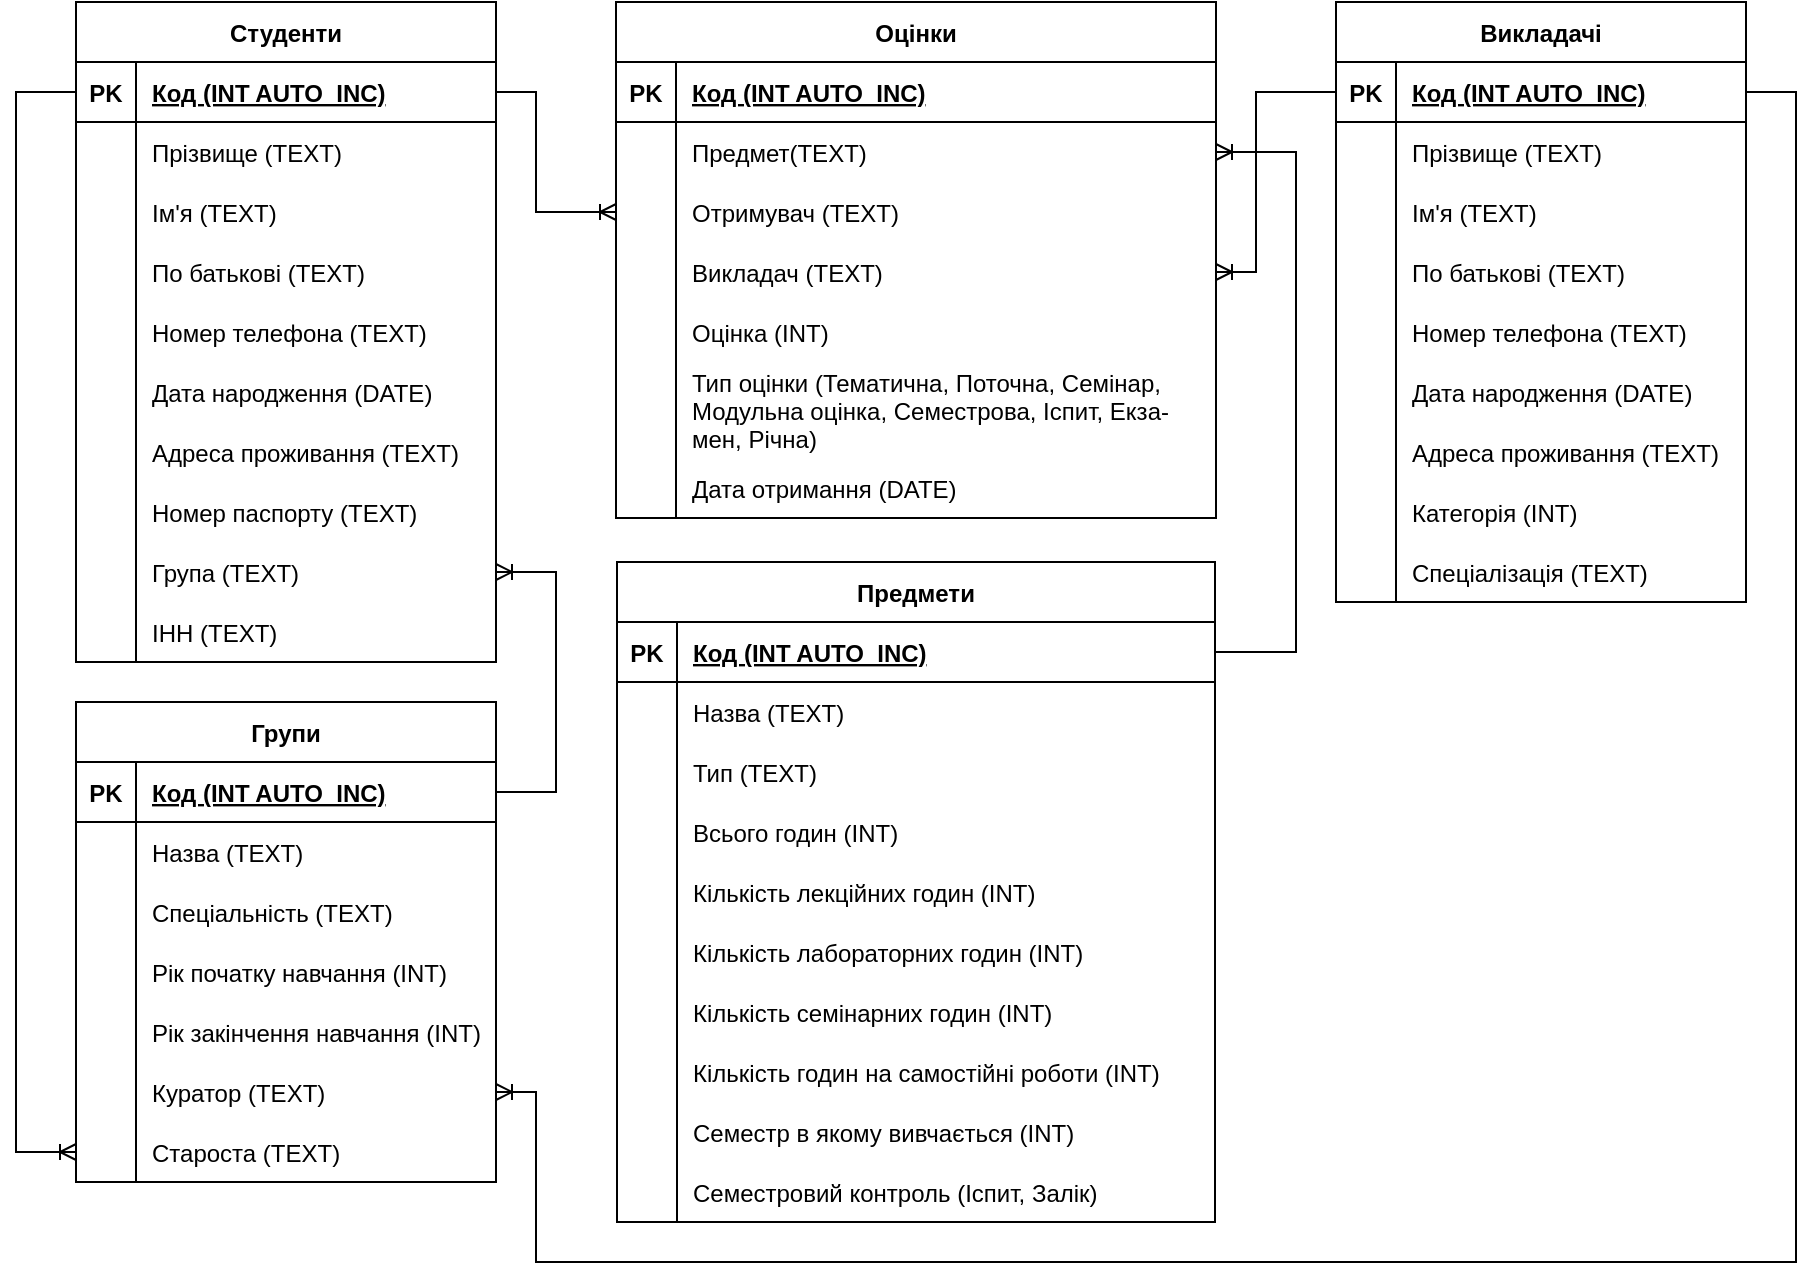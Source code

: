 <mxfile version="20.7.4" type="device"><diagram id="RulKoZtTWTz8PTUY03Uj" name="Page-1"><mxGraphModel dx="954" dy="591" grid="1" gridSize="10" guides="1" tooltips="1" connect="1" arrows="1" fold="1" page="1" pageScale="1" pageWidth="827" pageHeight="1169" background="#FFFFFF" math="0" shadow="0"><root><mxCell id="0"/><mxCell id="1" parent="0"/><mxCell id="1-AX_xBasTlFguqwVppF-2" value="Групи" style="shape=table;startSize=30;container=1;collapsible=1;childLayout=tableLayout;fixedRows=1;rowLines=0;fontStyle=1;align=center;resizeLast=1;" parent="1" vertex="1"><mxGeometry x="450" y="510" width="210" height="240" as="geometry"/></mxCell><mxCell id="1-AX_xBasTlFguqwVppF-3" value="" style="shape=tableRow;horizontal=0;startSize=0;swimlaneHead=0;swimlaneBody=0;fillColor=none;collapsible=0;dropTarget=0;points=[[0,0.5],[1,0.5]];portConstraint=eastwest;top=0;left=0;right=0;bottom=1;" parent="1-AX_xBasTlFguqwVppF-2" vertex="1"><mxGeometry y="30" width="210" height="30" as="geometry"/></mxCell><mxCell id="1-AX_xBasTlFguqwVppF-4" value="PK" style="shape=partialRectangle;connectable=0;fillColor=none;top=0;left=0;bottom=0;right=0;fontStyle=1;overflow=hidden;" parent="1-AX_xBasTlFguqwVppF-3" vertex="1"><mxGeometry width="30" height="30" as="geometry"><mxRectangle width="30" height="30" as="alternateBounds"/></mxGeometry></mxCell><mxCell id="1-AX_xBasTlFguqwVppF-5" value="Код (INT AUTO_INC)" style="shape=partialRectangle;connectable=0;fillColor=none;top=0;left=0;bottom=0;right=0;align=left;spacingLeft=6;fontStyle=5;overflow=hidden;" parent="1-AX_xBasTlFguqwVppF-3" vertex="1"><mxGeometry x="30" width="180" height="30" as="geometry"><mxRectangle width="180" height="30" as="alternateBounds"/></mxGeometry></mxCell><mxCell id="1-AX_xBasTlFguqwVppF-6" value="" style="shape=tableRow;horizontal=0;startSize=0;swimlaneHead=0;swimlaneBody=0;fillColor=none;collapsible=0;dropTarget=0;points=[[0,0.5],[1,0.5]];portConstraint=eastwest;top=0;left=0;right=0;bottom=0;" parent="1-AX_xBasTlFguqwVppF-2" vertex="1"><mxGeometry y="60" width="210" height="30" as="geometry"/></mxCell><mxCell id="1-AX_xBasTlFguqwVppF-7" value="" style="shape=partialRectangle;connectable=0;fillColor=none;top=0;left=0;bottom=0;right=0;editable=1;overflow=hidden;" parent="1-AX_xBasTlFguqwVppF-6" vertex="1"><mxGeometry width="30" height="30" as="geometry"><mxRectangle width="30" height="30" as="alternateBounds"/></mxGeometry></mxCell><mxCell id="1-AX_xBasTlFguqwVppF-8" value="Назва (TEXT)" style="shape=partialRectangle;connectable=0;fillColor=none;top=0;left=0;bottom=0;right=0;align=left;spacingLeft=6;overflow=hidden;" parent="1-AX_xBasTlFguqwVppF-6" vertex="1"><mxGeometry x="30" width="180" height="30" as="geometry"><mxRectangle width="180" height="30" as="alternateBounds"/></mxGeometry></mxCell><mxCell id="1-AX_xBasTlFguqwVppF-9" value="" style="shape=tableRow;horizontal=0;startSize=0;swimlaneHead=0;swimlaneBody=0;fillColor=none;collapsible=0;dropTarget=0;points=[[0,0.5],[1,0.5]];portConstraint=eastwest;top=0;left=0;right=0;bottom=0;" parent="1-AX_xBasTlFguqwVppF-2" vertex="1"><mxGeometry y="90" width="210" height="30" as="geometry"/></mxCell><mxCell id="1-AX_xBasTlFguqwVppF-10" value="" style="shape=partialRectangle;connectable=0;fillColor=none;top=0;left=0;bottom=0;right=0;editable=1;overflow=hidden;" parent="1-AX_xBasTlFguqwVppF-9" vertex="1"><mxGeometry width="30" height="30" as="geometry"><mxRectangle width="30" height="30" as="alternateBounds"/></mxGeometry></mxCell><mxCell id="1-AX_xBasTlFguqwVppF-11" value="Спеціальність (TEXT)" style="shape=partialRectangle;connectable=0;fillColor=none;top=0;left=0;bottom=0;right=0;align=left;spacingLeft=6;overflow=hidden;" parent="1-AX_xBasTlFguqwVppF-9" vertex="1"><mxGeometry x="30" width="180" height="30" as="geometry"><mxRectangle width="180" height="30" as="alternateBounds"/></mxGeometry></mxCell><mxCell id="1-AX_xBasTlFguqwVppF-12" value="" style="shape=tableRow;horizontal=0;startSize=0;swimlaneHead=0;swimlaneBody=0;fillColor=none;collapsible=0;dropTarget=0;points=[[0,0.5],[1,0.5]];portConstraint=eastwest;top=0;left=0;right=0;bottom=0;" parent="1-AX_xBasTlFguqwVppF-2" vertex="1"><mxGeometry y="120" width="210" height="30" as="geometry"/></mxCell><mxCell id="1-AX_xBasTlFguqwVppF-13" value="" style="shape=partialRectangle;connectable=0;fillColor=none;top=0;left=0;bottom=0;right=0;editable=1;overflow=hidden;" parent="1-AX_xBasTlFguqwVppF-12" vertex="1"><mxGeometry width="30" height="30" as="geometry"><mxRectangle width="30" height="30" as="alternateBounds"/></mxGeometry></mxCell><mxCell id="1-AX_xBasTlFguqwVppF-14" value="Рік початку навчання (INT)" style="shape=partialRectangle;connectable=0;fillColor=none;top=0;left=0;bottom=0;right=0;align=left;spacingLeft=6;overflow=hidden;" parent="1-AX_xBasTlFguqwVppF-12" vertex="1"><mxGeometry x="30" width="180" height="30" as="geometry"><mxRectangle width="180" height="30" as="alternateBounds"/></mxGeometry></mxCell><mxCell id="1-AX_xBasTlFguqwVppF-15" style="shape=tableRow;horizontal=0;startSize=0;swimlaneHead=0;swimlaneBody=0;fillColor=none;collapsible=0;dropTarget=0;points=[[0,0.5],[1,0.5]];portConstraint=eastwest;top=0;left=0;right=0;bottom=0;" parent="1-AX_xBasTlFguqwVppF-2" vertex="1"><mxGeometry y="150" width="210" height="30" as="geometry"/></mxCell><mxCell id="1-AX_xBasTlFguqwVppF-16" style="shape=partialRectangle;connectable=0;fillColor=none;top=0;left=0;bottom=0;right=0;editable=1;overflow=hidden;" parent="1-AX_xBasTlFguqwVppF-15" vertex="1"><mxGeometry width="30" height="30" as="geometry"><mxRectangle width="30" height="30" as="alternateBounds"/></mxGeometry></mxCell><mxCell id="1-AX_xBasTlFguqwVppF-17" value="Рік закінчення навчання (INT)" style="shape=partialRectangle;connectable=0;fillColor=none;top=0;left=0;bottom=0;right=0;align=left;spacingLeft=6;overflow=hidden;" parent="1-AX_xBasTlFguqwVppF-15" vertex="1"><mxGeometry x="30" width="180" height="30" as="geometry"><mxRectangle width="180" height="30" as="alternateBounds"/></mxGeometry></mxCell><mxCell id="1-AX_xBasTlFguqwVppF-21" style="shape=tableRow;horizontal=0;startSize=0;swimlaneHead=0;swimlaneBody=0;fillColor=none;collapsible=0;dropTarget=0;points=[[0,0.5],[1,0.5]];portConstraint=eastwest;top=0;left=0;right=0;bottom=0;" parent="1-AX_xBasTlFguqwVppF-2" vertex="1"><mxGeometry y="180" width="210" height="30" as="geometry"/></mxCell><mxCell id="1-AX_xBasTlFguqwVppF-22" style="shape=partialRectangle;connectable=0;fillColor=none;top=0;left=0;bottom=0;right=0;editable=1;overflow=hidden;" parent="1-AX_xBasTlFguqwVppF-21" vertex="1"><mxGeometry width="30" height="30" as="geometry"><mxRectangle width="30" height="30" as="alternateBounds"/></mxGeometry></mxCell><mxCell id="1-AX_xBasTlFguqwVppF-23" value="Куратор (TEXT)" style="shape=partialRectangle;connectable=0;fillColor=none;top=0;left=0;bottom=0;right=0;align=left;spacingLeft=6;overflow=hidden;" parent="1-AX_xBasTlFguqwVppF-21" vertex="1"><mxGeometry x="30" width="180" height="30" as="geometry"><mxRectangle width="180" height="30" as="alternateBounds"/></mxGeometry></mxCell><mxCell id="1-AX_xBasTlFguqwVppF-18" style="shape=tableRow;horizontal=0;startSize=0;swimlaneHead=0;swimlaneBody=0;fillColor=none;collapsible=0;dropTarget=0;points=[[0,0.5],[1,0.5]];portConstraint=eastwest;top=0;left=0;right=0;bottom=0;" parent="1-AX_xBasTlFguqwVppF-2" vertex="1"><mxGeometry y="210" width="210" height="30" as="geometry"/></mxCell><mxCell id="1-AX_xBasTlFguqwVppF-19" style="shape=partialRectangle;connectable=0;fillColor=none;top=0;left=0;bottom=0;right=0;editable=1;overflow=hidden;" parent="1-AX_xBasTlFguqwVppF-18" vertex="1"><mxGeometry width="30" height="30" as="geometry"><mxRectangle width="30" height="30" as="alternateBounds"/></mxGeometry></mxCell><mxCell id="1-AX_xBasTlFguqwVppF-20" value="Староста (TEXT)" style="shape=partialRectangle;connectable=0;fillColor=none;top=0;left=0;bottom=0;right=0;align=left;spacingLeft=6;overflow=hidden;" parent="1-AX_xBasTlFguqwVppF-18" vertex="1"><mxGeometry x="30" width="180" height="30" as="geometry"><mxRectangle width="180" height="30" as="alternateBounds"/></mxGeometry></mxCell><mxCell id="1-AX_xBasTlFguqwVppF-24" value="Студенти" style="shape=table;startSize=30;container=1;collapsible=1;childLayout=tableLayout;fixedRows=1;rowLines=0;fontStyle=1;align=center;resizeLast=1;" parent="1" vertex="1"><mxGeometry x="450" y="160" width="210" height="330" as="geometry"/></mxCell><mxCell id="1-AX_xBasTlFguqwVppF-25" value="" style="shape=tableRow;horizontal=0;startSize=0;swimlaneHead=0;swimlaneBody=0;fillColor=none;collapsible=0;dropTarget=0;points=[[0,0.5],[1,0.5]];portConstraint=eastwest;top=0;left=0;right=0;bottom=1;" parent="1-AX_xBasTlFguqwVppF-24" vertex="1"><mxGeometry y="30" width="210" height="30" as="geometry"/></mxCell><mxCell id="1-AX_xBasTlFguqwVppF-26" value="PK" style="shape=partialRectangle;connectable=0;fillColor=none;top=0;left=0;bottom=0;right=0;fontStyle=1;overflow=hidden;" parent="1-AX_xBasTlFguqwVppF-25" vertex="1"><mxGeometry width="30" height="30" as="geometry"><mxRectangle width="30" height="30" as="alternateBounds"/></mxGeometry></mxCell><mxCell id="1-AX_xBasTlFguqwVppF-27" value="Код (INT AUTO_INC)" style="shape=partialRectangle;connectable=0;fillColor=none;top=0;left=0;bottom=0;right=0;align=left;spacingLeft=6;fontStyle=5;overflow=hidden;" parent="1-AX_xBasTlFguqwVppF-25" vertex="1"><mxGeometry x="30" width="180" height="30" as="geometry"><mxRectangle width="180" height="30" as="alternateBounds"/></mxGeometry></mxCell><mxCell id="1-AX_xBasTlFguqwVppF-28" value="" style="shape=tableRow;horizontal=0;startSize=0;swimlaneHead=0;swimlaneBody=0;fillColor=none;collapsible=0;dropTarget=0;points=[[0,0.5],[1,0.5]];portConstraint=eastwest;top=0;left=0;right=0;bottom=0;" parent="1-AX_xBasTlFguqwVppF-24" vertex="1"><mxGeometry y="60" width="210" height="30" as="geometry"/></mxCell><mxCell id="1-AX_xBasTlFguqwVppF-29" value="" style="shape=partialRectangle;connectable=0;fillColor=none;top=0;left=0;bottom=0;right=0;editable=1;overflow=hidden;" parent="1-AX_xBasTlFguqwVppF-28" vertex="1"><mxGeometry width="30" height="30" as="geometry"><mxRectangle width="30" height="30" as="alternateBounds"/></mxGeometry></mxCell><mxCell id="1-AX_xBasTlFguqwVppF-30" value="Прізвище (TEXT)" style="shape=partialRectangle;connectable=0;fillColor=none;top=0;left=0;bottom=0;right=0;align=left;spacingLeft=6;overflow=hidden;" parent="1-AX_xBasTlFguqwVppF-28" vertex="1"><mxGeometry x="30" width="180" height="30" as="geometry"><mxRectangle width="180" height="30" as="alternateBounds"/></mxGeometry></mxCell><mxCell id="1-AX_xBasTlFguqwVppF-31" value="" style="shape=tableRow;horizontal=0;startSize=0;swimlaneHead=0;swimlaneBody=0;fillColor=none;collapsible=0;dropTarget=0;points=[[0,0.5],[1,0.5]];portConstraint=eastwest;top=0;left=0;right=0;bottom=0;" parent="1-AX_xBasTlFguqwVppF-24" vertex="1"><mxGeometry y="90" width="210" height="30" as="geometry"/></mxCell><mxCell id="1-AX_xBasTlFguqwVppF-32" value="" style="shape=partialRectangle;connectable=0;fillColor=none;top=0;left=0;bottom=0;right=0;editable=1;overflow=hidden;" parent="1-AX_xBasTlFguqwVppF-31" vertex="1"><mxGeometry width="30" height="30" as="geometry"><mxRectangle width="30" height="30" as="alternateBounds"/></mxGeometry></mxCell><mxCell id="1-AX_xBasTlFguqwVppF-33" value="Ім'я (TEXT)" style="shape=partialRectangle;connectable=0;fillColor=none;top=0;left=0;bottom=0;right=0;align=left;spacingLeft=6;overflow=hidden;" parent="1-AX_xBasTlFguqwVppF-31" vertex="1"><mxGeometry x="30" width="180" height="30" as="geometry"><mxRectangle width="180" height="30" as="alternateBounds"/></mxGeometry></mxCell><mxCell id="1-AX_xBasTlFguqwVppF-34" value="" style="shape=tableRow;horizontal=0;startSize=0;swimlaneHead=0;swimlaneBody=0;fillColor=none;collapsible=0;dropTarget=0;points=[[0,0.5],[1,0.5]];portConstraint=eastwest;top=0;left=0;right=0;bottom=0;" parent="1-AX_xBasTlFguqwVppF-24" vertex="1"><mxGeometry y="120" width="210" height="30" as="geometry"/></mxCell><mxCell id="1-AX_xBasTlFguqwVppF-35" value="" style="shape=partialRectangle;connectable=0;fillColor=none;top=0;left=0;bottom=0;right=0;editable=1;overflow=hidden;" parent="1-AX_xBasTlFguqwVppF-34" vertex="1"><mxGeometry width="30" height="30" as="geometry"><mxRectangle width="30" height="30" as="alternateBounds"/></mxGeometry></mxCell><mxCell id="1-AX_xBasTlFguqwVppF-36" value="По батькові (TEXT)" style="shape=partialRectangle;connectable=0;fillColor=none;top=0;left=0;bottom=0;right=0;align=left;spacingLeft=6;overflow=hidden;" parent="1-AX_xBasTlFguqwVppF-34" vertex="1"><mxGeometry x="30" width="180" height="30" as="geometry"><mxRectangle width="180" height="30" as="alternateBounds"/></mxGeometry></mxCell><mxCell id="1-AX_xBasTlFguqwVppF-40" style="shape=tableRow;horizontal=0;startSize=0;swimlaneHead=0;swimlaneBody=0;fillColor=none;collapsible=0;dropTarget=0;points=[[0,0.5],[1,0.5]];portConstraint=eastwest;top=0;left=0;right=0;bottom=0;" parent="1-AX_xBasTlFguqwVppF-24" vertex="1"><mxGeometry y="150" width="210" height="30" as="geometry"/></mxCell><mxCell id="1-AX_xBasTlFguqwVppF-41" style="shape=partialRectangle;connectable=0;fillColor=none;top=0;left=0;bottom=0;right=0;editable=1;overflow=hidden;" parent="1-AX_xBasTlFguqwVppF-40" vertex="1"><mxGeometry width="30" height="30" as="geometry"><mxRectangle width="30" height="30" as="alternateBounds"/></mxGeometry></mxCell><mxCell id="1-AX_xBasTlFguqwVppF-42" value="Номер телефона (TEXT)" style="shape=partialRectangle;connectable=0;fillColor=none;top=0;left=0;bottom=0;right=0;align=left;spacingLeft=6;overflow=hidden;" parent="1-AX_xBasTlFguqwVppF-40" vertex="1"><mxGeometry x="30" width="180" height="30" as="geometry"><mxRectangle width="180" height="30" as="alternateBounds"/></mxGeometry></mxCell><mxCell id="1-AX_xBasTlFguqwVppF-43" style="shape=tableRow;horizontal=0;startSize=0;swimlaneHead=0;swimlaneBody=0;fillColor=none;collapsible=0;dropTarget=0;points=[[0,0.5],[1,0.5]];portConstraint=eastwest;top=0;left=0;right=0;bottom=0;" parent="1-AX_xBasTlFguqwVppF-24" vertex="1"><mxGeometry y="180" width="210" height="30" as="geometry"/></mxCell><mxCell id="1-AX_xBasTlFguqwVppF-44" style="shape=partialRectangle;connectable=0;fillColor=none;top=0;left=0;bottom=0;right=0;editable=1;overflow=hidden;" parent="1-AX_xBasTlFguqwVppF-43" vertex="1"><mxGeometry width="30" height="30" as="geometry"><mxRectangle width="30" height="30" as="alternateBounds"/></mxGeometry></mxCell><mxCell id="1-AX_xBasTlFguqwVppF-45" value="Дата народження (DATE)" style="shape=partialRectangle;connectable=0;fillColor=none;top=0;left=0;bottom=0;right=0;align=left;spacingLeft=6;overflow=hidden;" parent="1-AX_xBasTlFguqwVppF-43" vertex="1"><mxGeometry x="30" width="180" height="30" as="geometry"><mxRectangle width="180" height="30" as="alternateBounds"/></mxGeometry></mxCell><mxCell id="1-AX_xBasTlFguqwVppF-55" style="shape=tableRow;horizontal=0;startSize=0;swimlaneHead=0;swimlaneBody=0;fillColor=none;collapsible=0;dropTarget=0;points=[[0,0.5],[1,0.5]];portConstraint=eastwest;top=0;left=0;right=0;bottom=0;" parent="1-AX_xBasTlFguqwVppF-24" vertex="1"><mxGeometry y="210" width="210" height="30" as="geometry"/></mxCell><mxCell id="1-AX_xBasTlFguqwVppF-56" style="shape=partialRectangle;connectable=0;fillColor=none;top=0;left=0;bottom=0;right=0;editable=1;overflow=hidden;" parent="1-AX_xBasTlFguqwVppF-55" vertex="1"><mxGeometry width="30" height="30" as="geometry"><mxRectangle width="30" height="30" as="alternateBounds"/></mxGeometry></mxCell><mxCell id="1-AX_xBasTlFguqwVppF-57" value="Адреса проживання (TEXT)" style="shape=partialRectangle;connectable=0;fillColor=none;top=0;left=0;bottom=0;right=0;align=left;spacingLeft=6;overflow=hidden;" parent="1-AX_xBasTlFguqwVppF-55" vertex="1"><mxGeometry x="30" width="180" height="30" as="geometry"><mxRectangle width="180" height="30" as="alternateBounds"/></mxGeometry></mxCell><mxCell id="1-AX_xBasTlFguqwVppF-52" style="shape=tableRow;horizontal=0;startSize=0;swimlaneHead=0;swimlaneBody=0;fillColor=none;collapsible=0;dropTarget=0;points=[[0,0.5],[1,0.5]];portConstraint=eastwest;top=0;left=0;right=0;bottom=0;" parent="1-AX_xBasTlFguqwVppF-24" vertex="1"><mxGeometry y="240" width="210" height="30" as="geometry"/></mxCell><mxCell id="1-AX_xBasTlFguqwVppF-53" style="shape=partialRectangle;connectable=0;fillColor=none;top=0;left=0;bottom=0;right=0;editable=1;overflow=hidden;" parent="1-AX_xBasTlFguqwVppF-52" vertex="1"><mxGeometry width="30" height="30" as="geometry"><mxRectangle width="30" height="30" as="alternateBounds"/></mxGeometry></mxCell><mxCell id="1-AX_xBasTlFguqwVppF-54" value="Номер паспорту (TEXT)" style="shape=partialRectangle;connectable=0;fillColor=none;top=0;left=0;bottom=0;right=0;align=left;spacingLeft=6;overflow=hidden;" parent="1-AX_xBasTlFguqwVppF-52" vertex="1"><mxGeometry x="30" width="180" height="30" as="geometry"><mxRectangle width="180" height="30" as="alternateBounds"/></mxGeometry></mxCell><mxCell id="1-AX_xBasTlFguqwVppF-49" style="shape=tableRow;horizontal=0;startSize=0;swimlaneHead=0;swimlaneBody=0;fillColor=none;collapsible=0;dropTarget=0;points=[[0,0.5],[1,0.5]];portConstraint=eastwest;top=0;left=0;right=0;bottom=0;" parent="1-AX_xBasTlFguqwVppF-24" vertex="1"><mxGeometry y="270" width="210" height="30" as="geometry"/></mxCell><mxCell id="1-AX_xBasTlFguqwVppF-50" style="shape=partialRectangle;connectable=0;fillColor=none;top=0;left=0;bottom=0;right=0;editable=1;overflow=hidden;" parent="1-AX_xBasTlFguqwVppF-49" vertex="1"><mxGeometry width="30" height="30" as="geometry"><mxRectangle width="30" height="30" as="alternateBounds"/></mxGeometry></mxCell><mxCell id="1-AX_xBasTlFguqwVppF-51" value="Група (TEXT)" style="shape=partialRectangle;connectable=0;fillColor=none;top=0;left=0;bottom=0;right=0;align=left;spacingLeft=6;overflow=hidden;" parent="1-AX_xBasTlFguqwVppF-49" vertex="1"><mxGeometry x="30" width="180" height="30" as="geometry"><mxRectangle width="180" height="30" as="alternateBounds"/></mxGeometry></mxCell><mxCell id="1-AX_xBasTlFguqwVppF-46" style="shape=tableRow;horizontal=0;startSize=0;swimlaneHead=0;swimlaneBody=0;fillColor=none;collapsible=0;dropTarget=0;points=[[0,0.5],[1,0.5]];portConstraint=eastwest;top=0;left=0;right=0;bottom=0;" parent="1-AX_xBasTlFguqwVppF-24" vertex="1"><mxGeometry y="300" width="210" height="30" as="geometry"/></mxCell><mxCell id="1-AX_xBasTlFguqwVppF-47" style="shape=partialRectangle;connectable=0;fillColor=none;top=0;left=0;bottom=0;right=0;editable=1;overflow=hidden;" parent="1-AX_xBasTlFguqwVppF-46" vertex="1"><mxGeometry width="30" height="30" as="geometry"><mxRectangle width="30" height="30" as="alternateBounds"/></mxGeometry></mxCell><mxCell id="1-AX_xBasTlFguqwVppF-48" value="ІНН (TEXT)" style="shape=partialRectangle;connectable=0;fillColor=none;top=0;left=0;bottom=0;right=0;align=left;spacingLeft=6;overflow=hidden;" parent="1-AX_xBasTlFguqwVppF-46" vertex="1"><mxGeometry x="30" width="180" height="30" as="geometry"><mxRectangle width="180" height="30" as="alternateBounds"/></mxGeometry></mxCell><mxCell id="1-AX_xBasTlFguqwVppF-58" value="Викладачі" style="shape=table;startSize=30;container=1;collapsible=1;childLayout=tableLayout;fixedRows=1;rowLines=0;fontStyle=1;align=center;resizeLast=1;" parent="1" vertex="1"><mxGeometry x="1080" y="160" width="205" height="300" as="geometry"/></mxCell><mxCell id="1-AX_xBasTlFguqwVppF-59" value="" style="shape=tableRow;horizontal=0;startSize=0;swimlaneHead=0;swimlaneBody=0;fillColor=none;collapsible=0;dropTarget=0;points=[[0,0.5],[1,0.5]];portConstraint=eastwest;top=0;left=0;right=0;bottom=1;" parent="1-AX_xBasTlFguqwVppF-58" vertex="1"><mxGeometry y="30" width="205" height="30" as="geometry"/></mxCell><mxCell id="1-AX_xBasTlFguqwVppF-60" value="PK" style="shape=partialRectangle;connectable=0;fillColor=none;top=0;left=0;bottom=0;right=0;fontStyle=1;overflow=hidden;" parent="1-AX_xBasTlFguqwVppF-59" vertex="1"><mxGeometry width="30" height="30" as="geometry"><mxRectangle width="30" height="30" as="alternateBounds"/></mxGeometry></mxCell><mxCell id="1-AX_xBasTlFguqwVppF-61" value="Код (INT AUTO_INC)" style="shape=partialRectangle;connectable=0;fillColor=none;top=0;left=0;bottom=0;right=0;align=left;spacingLeft=6;fontStyle=5;overflow=hidden;" parent="1-AX_xBasTlFguqwVppF-59" vertex="1"><mxGeometry x="30" width="175" height="30" as="geometry"><mxRectangle width="175" height="30" as="alternateBounds"/></mxGeometry></mxCell><mxCell id="1-AX_xBasTlFguqwVppF-62" value="" style="shape=tableRow;horizontal=0;startSize=0;swimlaneHead=0;swimlaneBody=0;fillColor=none;collapsible=0;dropTarget=0;points=[[0,0.5],[1,0.5]];portConstraint=eastwest;top=0;left=0;right=0;bottom=0;" parent="1-AX_xBasTlFguqwVppF-58" vertex="1"><mxGeometry y="60" width="205" height="30" as="geometry"/></mxCell><mxCell id="1-AX_xBasTlFguqwVppF-63" value="" style="shape=partialRectangle;connectable=0;fillColor=none;top=0;left=0;bottom=0;right=0;editable=1;overflow=hidden;" parent="1-AX_xBasTlFguqwVppF-62" vertex="1"><mxGeometry width="30" height="30" as="geometry"><mxRectangle width="30" height="30" as="alternateBounds"/></mxGeometry></mxCell><mxCell id="1-AX_xBasTlFguqwVppF-64" value="Прізвище (TEXT)" style="shape=partialRectangle;connectable=0;fillColor=none;top=0;left=0;bottom=0;right=0;align=left;spacingLeft=6;overflow=hidden;" parent="1-AX_xBasTlFguqwVppF-62" vertex="1"><mxGeometry x="30" width="175" height="30" as="geometry"><mxRectangle width="175" height="30" as="alternateBounds"/></mxGeometry></mxCell><mxCell id="1-AX_xBasTlFguqwVppF-65" value="" style="shape=tableRow;horizontal=0;startSize=0;swimlaneHead=0;swimlaneBody=0;fillColor=none;collapsible=0;dropTarget=0;points=[[0,0.5],[1,0.5]];portConstraint=eastwest;top=0;left=0;right=0;bottom=0;" parent="1-AX_xBasTlFguqwVppF-58" vertex="1"><mxGeometry y="90" width="205" height="30" as="geometry"/></mxCell><mxCell id="1-AX_xBasTlFguqwVppF-66" value="" style="shape=partialRectangle;connectable=0;fillColor=none;top=0;left=0;bottom=0;right=0;editable=1;overflow=hidden;" parent="1-AX_xBasTlFguqwVppF-65" vertex="1"><mxGeometry width="30" height="30" as="geometry"><mxRectangle width="30" height="30" as="alternateBounds"/></mxGeometry></mxCell><mxCell id="1-AX_xBasTlFguqwVppF-67" value="Ім'я (TEXT)" style="shape=partialRectangle;connectable=0;fillColor=none;top=0;left=0;bottom=0;right=0;align=left;spacingLeft=6;overflow=hidden;" parent="1-AX_xBasTlFguqwVppF-65" vertex="1"><mxGeometry x="30" width="175" height="30" as="geometry"><mxRectangle width="175" height="30" as="alternateBounds"/></mxGeometry></mxCell><mxCell id="1-AX_xBasTlFguqwVppF-68" value="" style="shape=tableRow;horizontal=0;startSize=0;swimlaneHead=0;swimlaneBody=0;fillColor=none;collapsible=0;dropTarget=0;points=[[0,0.5],[1,0.5]];portConstraint=eastwest;top=0;left=0;right=0;bottom=0;" parent="1-AX_xBasTlFguqwVppF-58" vertex="1"><mxGeometry y="120" width="205" height="30" as="geometry"/></mxCell><mxCell id="1-AX_xBasTlFguqwVppF-69" value="" style="shape=partialRectangle;connectable=0;fillColor=none;top=0;left=0;bottom=0;right=0;editable=1;overflow=hidden;" parent="1-AX_xBasTlFguqwVppF-68" vertex="1"><mxGeometry width="30" height="30" as="geometry"><mxRectangle width="30" height="30" as="alternateBounds"/></mxGeometry></mxCell><mxCell id="1-AX_xBasTlFguqwVppF-70" value="По батькові (TEXT)" style="shape=partialRectangle;connectable=0;fillColor=none;top=0;left=0;bottom=0;right=0;align=left;spacingLeft=6;overflow=hidden;" parent="1-AX_xBasTlFguqwVppF-68" vertex="1"><mxGeometry x="30" width="175" height="30" as="geometry"><mxRectangle width="175" height="30" as="alternateBounds"/></mxGeometry></mxCell><mxCell id="1-AX_xBasTlFguqwVppF-71" style="shape=tableRow;horizontal=0;startSize=0;swimlaneHead=0;swimlaneBody=0;fillColor=none;collapsible=0;dropTarget=0;points=[[0,0.5],[1,0.5]];portConstraint=eastwest;top=0;left=0;right=0;bottom=0;" parent="1-AX_xBasTlFguqwVppF-58" vertex="1"><mxGeometry y="150" width="205" height="30" as="geometry"/></mxCell><mxCell id="1-AX_xBasTlFguqwVppF-72" style="shape=partialRectangle;connectable=0;fillColor=none;top=0;left=0;bottom=0;right=0;editable=1;overflow=hidden;" parent="1-AX_xBasTlFguqwVppF-71" vertex="1"><mxGeometry width="30" height="30" as="geometry"><mxRectangle width="30" height="30" as="alternateBounds"/></mxGeometry></mxCell><mxCell id="1-AX_xBasTlFguqwVppF-73" value="Номер телефона (TEXT)" style="shape=partialRectangle;connectable=0;fillColor=none;top=0;left=0;bottom=0;right=0;align=left;spacingLeft=6;overflow=hidden;" parent="1-AX_xBasTlFguqwVppF-71" vertex="1"><mxGeometry x="30" width="175" height="30" as="geometry"><mxRectangle width="175" height="30" as="alternateBounds"/></mxGeometry></mxCell><mxCell id="1-AX_xBasTlFguqwVppF-74" style="shape=tableRow;horizontal=0;startSize=0;swimlaneHead=0;swimlaneBody=0;fillColor=none;collapsible=0;dropTarget=0;points=[[0,0.5],[1,0.5]];portConstraint=eastwest;top=0;left=0;right=0;bottom=0;" parent="1-AX_xBasTlFguqwVppF-58" vertex="1"><mxGeometry y="180" width="205" height="30" as="geometry"/></mxCell><mxCell id="1-AX_xBasTlFguqwVppF-75" style="shape=partialRectangle;connectable=0;fillColor=none;top=0;left=0;bottom=0;right=0;editable=1;overflow=hidden;" parent="1-AX_xBasTlFguqwVppF-74" vertex="1"><mxGeometry width="30" height="30" as="geometry"><mxRectangle width="30" height="30" as="alternateBounds"/></mxGeometry></mxCell><mxCell id="1-AX_xBasTlFguqwVppF-76" value="Дата народження (DATE)" style="shape=partialRectangle;connectable=0;fillColor=none;top=0;left=0;bottom=0;right=0;align=left;spacingLeft=6;overflow=hidden;" parent="1-AX_xBasTlFguqwVppF-74" vertex="1"><mxGeometry x="30" width="175" height="30" as="geometry"><mxRectangle width="175" height="30" as="alternateBounds"/></mxGeometry></mxCell><mxCell id="1-AX_xBasTlFguqwVppF-77" style="shape=tableRow;horizontal=0;startSize=0;swimlaneHead=0;swimlaneBody=0;fillColor=none;collapsible=0;dropTarget=0;points=[[0,0.5],[1,0.5]];portConstraint=eastwest;top=0;left=0;right=0;bottom=0;" parent="1-AX_xBasTlFguqwVppF-58" vertex="1"><mxGeometry y="210" width="205" height="30" as="geometry"/></mxCell><mxCell id="1-AX_xBasTlFguqwVppF-78" style="shape=partialRectangle;connectable=0;fillColor=none;top=0;left=0;bottom=0;right=0;editable=1;overflow=hidden;" parent="1-AX_xBasTlFguqwVppF-77" vertex="1"><mxGeometry width="30" height="30" as="geometry"><mxRectangle width="30" height="30" as="alternateBounds"/></mxGeometry></mxCell><mxCell id="1-AX_xBasTlFguqwVppF-79" value="Адреса проживання (TEXT)" style="shape=partialRectangle;connectable=0;fillColor=none;top=0;left=0;bottom=0;right=0;align=left;spacingLeft=6;overflow=hidden;" parent="1-AX_xBasTlFguqwVppF-77" vertex="1"><mxGeometry x="30" width="175" height="30" as="geometry"><mxRectangle width="175" height="30" as="alternateBounds"/></mxGeometry></mxCell><mxCell id="1-AX_xBasTlFguqwVppF-80" style="shape=tableRow;horizontal=0;startSize=0;swimlaneHead=0;swimlaneBody=0;fillColor=none;collapsible=0;dropTarget=0;points=[[0,0.5],[1,0.5]];portConstraint=eastwest;top=0;left=0;right=0;bottom=0;" parent="1-AX_xBasTlFguqwVppF-58" vertex="1"><mxGeometry y="240" width="205" height="30" as="geometry"/></mxCell><mxCell id="1-AX_xBasTlFguqwVppF-81" style="shape=partialRectangle;connectable=0;fillColor=none;top=0;left=0;bottom=0;right=0;editable=1;overflow=hidden;" parent="1-AX_xBasTlFguqwVppF-80" vertex="1"><mxGeometry width="30" height="30" as="geometry"><mxRectangle width="30" height="30" as="alternateBounds"/></mxGeometry></mxCell><mxCell id="1-AX_xBasTlFguqwVppF-82" value="Категорія (INT)" style="shape=partialRectangle;connectable=0;fillColor=none;top=0;left=0;bottom=0;right=0;align=left;spacingLeft=6;overflow=hidden;" parent="1-AX_xBasTlFguqwVppF-80" vertex="1"><mxGeometry x="30" width="175" height="30" as="geometry"><mxRectangle width="175" height="30" as="alternateBounds"/></mxGeometry></mxCell><mxCell id="1-AX_xBasTlFguqwVppF-83" style="shape=tableRow;horizontal=0;startSize=0;swimlaneHead=0;swimlaneBody=0;fillColor=none;collapsible=0;dropTarget=0;points=[[0,0.5],[1,0.5]];portConstraint=eastwest;top=0;left=0;right=0;bottom=0;" parent="1-AX_xBasTlFguqwVppF-58" vertex="1"><mxGeometry y="270" width="205" height="30" as="geometry"/></mxCell><mxCell id="1-AX_xBasTlFguqwVppF-84" style="shape=partialRectangle;connectable=0;fillColor=none;top=0;left=0;bottom=0;right=0;editable=1;overflow=hidden;" parent="1-AX_xBasTlFguqwVppF-83" vertex="1"><mxGeometry width="30" height="30" as="geometry"><mxRectangle width="30" height="30" as="alternateBounds"/></mxGeometry></mxCell><mxCell id="1-AX_xBasTlFguqwVppF-85" value="Спеціалізація (TEXT)" style="shape=partialRectangle;connectable=0;fillColor=none;top=0;left=0;bottom=0;right=0;align=left;spacingLeft=6;overflow=hidden;" parent="1-AX_xBasTlFguqwVppF-83" vertex="1"><mxGeometry x="30" width="175" height="30" as="geometry"><mxRectangle width="175" height="30" as="alternateBounds"/></mxGeometry></mxCell><mxCell id="1-AX_xBasTlFguqwVppF-89" value="Оцінки" style="shape=table;startSize=30;container=1;collapsible=1;childLayout=tableLayout;fixedRows=1;rowLines=0;fontStyle=1;align=center;resizeLast=1;" parent="1" vertex="1"><mxGeometry x="720" y="160" width="300" height="258" as="geometry"/></mxCell><mxCell id="1-AX_xBasTlFguqwVppF-90" value="" style="shape=tableRow;horizontal=0;startSize=0;swimlaneHead=0;swimlaneBody=0;fillColor=none;collapsible=0;dropTarget=0;points=[[0,0.5],[1,0.5]];portConstraint=eastwest;top=0;left=0;right=0;bottom=1;" parent="1-AX_xBasTlFguqwVppF-89" vertex="1"><mxGeometry y="30" width="300" height="30" as="geometry"/></mxCell><mxCell id="1-AX_xBasTlFguqwVppF-91" value="PK" style="shape=partialRectangle;connectable=0;fillColor=none;top=0;left=0;bottom=0;right=0;fontStyle=1;overflow=hidden;" parent="1-AX_xBasTlFguqwVppF-90" vertex="1"><mxGeometry width="30" height="30" as="geometry"><mxRectangle width="30" height="30" as="alternateBounds"/></mxGeometry></mxCell><mxCell id="1-AX_xBasTlFguqwVppF-92" value="Код (INT AUTO_INC)" style="shape=partialRectangle;connectable=0;fillColor=none;top=0;left=0;bottom=0;right=0;align=left;spacingLeft=6;fontStyle=5;overflow=hidden;" parent="1-AX_xBasTlFguqwVppF-90" vertex="1"><mxGeometry x="30" width="270" height="30" as="geometry"><mxRectangle width="270" height="30" as="alternateBounds"/></mxGeometry></mxCell><mxCell id="1-AX_xBasTlFguqwVppF-93" value="" style="shape=tableRow;horizontal=0;startSize=0;swimlaneHead=0;swimlaneBody=0;fillColor=none;collapsible=0;dropTarget=0;points=[[0,0.5],[1,0.5]];portConstraint=eastwest;top=0;left=0;right=0;bottom=0;" parent="1-AX_xBasTlFguqwVppF-89" vertex="1"><mxGeometry y="60" width="300" height="30" as="geometry"/></mxCell><mxCell id="1-AX_xBasTlFguqwVppF-94" value="" style="shape=partialRectangle;connectable=0;fillColor=none;top=0;left=0;bottom=0;right=0;editable=1;overflow=hidden;" parent="1-AX_xBasTlFguqwVppF-93" vertex="1"><mxGeometry width="30" height="30" as="geometry"><mxRectangle width="30" height="30" as="alternateBounds"/></mxGeometry></mxCell><mxCell id="1-AX_xBasTlFguqwVppF-95" value="Предмет(TEXT)" style="shape=partialRectangle;connectable=0;fillColor=none;top=0;left=0;bottom=0;right=0;align=left;spacingLeft=6;overflow=hidden;" parent="1-AX_xBasTlFguqwVppF-93" vertex="1"><mxGeometry x="30" width="270" height="30" as="geometry"><mxRectangle width="270" height="30" as="alternateBounds"/></mxGeometry></mxCell><mxCell id="1-AX_xBasTlFguqwVppF-96" value="" style="shape=tableRow;horizontal=0;startSize=0;swimlaneHead=0;swimlaneBody=0;fillColor=none;collapsible=0;dropTarget=0;points=[[0,0.5],[1,0.5]];portConstraint=eastwest;top=0;left=0;right=0;bottom=0;" parent="1-AX_xBasTlFguqwVppF-89" vertex="1"><mxGeometry y="90" width="300" height="30" as="geometry"/></mxCell><mxCell id="1-AX_xBasTlFguqwVppF-97" value="" style="shape=partialRectangle;connectable=0;fillColor=none;top=0;left=0;bottom=0;right=0;editable=1;overflow=hidden;" parent="1-AX_xBasTlFguqwVppF-96" vertex="1"><mxGeometry width="30" height="30" as="geometry"><mxRectangle width="30" height="30" as="alternateBounds"/></mxGeometry></mxCell><mxCell id="1-AX_xBasTlFguqwVppF-98" value="Отримувач (TEXT)" style="shape=partialRectangle;connectable=0;fillColor=none;top=0;left=0;bottom=0;right=0;align=left;spacingLeft=6;overflow=hidden;" parent="1-AX_xBasTlFguqwVppF-96" vertex="1"><mxGeometry x="30" width="270" height="30" as="geometry"><mxRectangle width="270" height="30" as="alternateBounds"/></mxGeometry></mxCell><mxCell id="1-AX_xBasTlFguqwVppF-99" value="" style="shape=tableRow;horizontal=0;startSize=0;swimlaneHead=0;swimlaneBody=0;fillColor=none;collapsible=0;dropTarget=0;points=[[0,0.5],[1,0.5]];portConstraint=eastwest;top=0;left=0;right=0;bottom=0;" parent="1-AX_xBasTlFguqwVppF-89" vertex="1"><mxGeometry y="120" width="300" height="30" as="geometry"/></mxCell><mxCell id="1-AX_xBasTlFguqwVppF-100" value="" style="shape=partialRectangle;connectable=0;fillColor=none;top=0;left=0;bottom=0;right=0;editable=1;overflow=hidden;" parent="1-AX_xBasTlFguqwVppF-99" vertex="1"><mxGeometry width="30" height="30" as="geometry"><mxRectangle width="30" height="30" as="alternateBounds"/></mxGeometry></mxCell><mxCell id="1-AX_xBasTlFguqwVppF-101" value="Викладач (TEXT)" style="shape=partialRectangle;connectable=0;fillColor=none;top=0;left=0;bottom=0;right=0;align=left;spacingLeft=6;overflow=hidden;" parent="1-AX_xBasTlFguqwVppF-99" vertex="1"><mxGeometry x="30" width="270" height="30" as="geometry"><mxRectangle width="270" height="30" as="alternateBounds"/></mxGeometry></mxCell><mxCell id="1-AX_xBasTlFguqwVppF-102" style="shape=tableRow;horizontal=0;startSize=0;swimlaneHead=0;swimlaneBody=0;fillColor=none;collapsible=0;dropTarget=0;points=[[0,0.5],[1,0.5]];portConstraint=eastwest;top=0;left=0;right=0;bottom=0;" parent="1-AX_xBasTlFguqwVppF-89" vertex="1"><mxGeometry y="150" width="300" height="30" as="geometry"/></mxCell><mxCell id="1-AX_xBasTlFguqwVppF-103" style="shape=partialRectangle;connectable=0;fillColor=none;top=0;left=0;bottom=0;right=0;editable=1;overflow=hidden;" parent="1-AX_xBasTlFguqwVppF-102" vertex="1"><mxGeometry width="30" height="30" as="geometry"><mxRectangle width="30" height="30" as="alternateBounds"/></mxGeometry></mxCell><mxCell id="1-AX_xBasTlFguqwVppF-104" value="Оцінка (INT)" style="shape=partialRectangle;connectable=0;fillColor=none;top=0;left=0;bottom=0;right=0;align=left;spacingLeft=6;overflow=hidden;" parent="1-AX_xBasTlFguqwVppF-102" vertex="1"><mxGeometry x="30" width="270" height="30" as="geometry"><mxRectangle width="270" height="30" as="alternateBounds"/></mxGeometry></mxCell><mxCell id="dDFHHxB4cPldiM9ZARi9-1" style="shape=tableRow;horizontal=0;startSize=0;swimlaneHead=0;swimlaneBody=0;fillColor=none;collapsible=0;dropTarget=0;points=[[0,0.5],[1,0.5]];portConstraint=eastwest;top=0;left=0;right=0;bottom=0;" vertex="1" parent="1-AX_xBasTlFguqwVppF-89"><mxGeometry y="180" width="300" height="48" as="geometry"/></mxCell><mxCell id="dDFHHxB4cPldiM9ZARi9-2" style="shape=partialRectangle;connectable=0;fillColor=none;top=0;left=0;bottom=0;right=0;editable=1;overflow=hidden;" vertex="1" parent="dDFHHxB4cPldiM9ZARi9-1"><mxGeometry width="30" height="48" as="geometry"><mxRectangle width="30" height="48" as="alternateBounds"/></mxGeometry></mxCell><mxCell id="dDFHHxB4cPldiM9ZARi9-3" value="Тип оцінки (Тематична, Поточна, Семінар,&#xA;Модульна оцінка, Семестрова, Іспит, Екза-&#xA;мен, Річна)" style="shape=partialRectangle;connectable=0;fillColor=none;top=0;left=0;bottom=0;right=0;align=left;spacingLeft=6;overflow=hidden;" vertex="1" parent="dDFHHxB4cPldiM9ZARi9-1"><mxGeometry x="30" width="270" height="48" as="geometry"><mxRectangle width="270" height="48" as="alternateBounds"/></mxGeometry></mxCell><mxCell id="1-AX_xBasTlFguqwVppF-105" style="shape=tableRow;horizontal=0;startSize=0;swimlaneHead=0;swimlaneBody=0;fillColor=none;collapsible=0;dropTarget=0;points=[[0,0.5],[1,0.5]];portConstraint=eastwest;top=0;left=0;right=0;bottom=0;" parent="1-AX_xBasTlFguqwVppF-89" vertex="1"><mxGeometry y="228" width="300" height="30" as="geometry"/></mxCell><mxCell id="1-AX_xBasTlFguqwVppF-106" style="shape=partialRectangle;connectable=0;fillColor=none;top=0;left=0;bottom=0;right=0;editable=1;overflow=hidden;" parent="1-AX_xBasTlFguqwVppF-105" vertex="1"><mxGeometry width="30" height="30" as="geometry"><mxRectangle width="30" height="30" as="alternateBounds"/></mxGeometry></mxCell><mxCell id="1-AX_xBasTlFguqwVppF-107" value="Дата отримання (DATE)" style="shape=partialRectangle;connectable=0;fillColor=none;top=0;left=0;bottom=0;right=0;align=left;spacingLeft=6;overflow=hidden;" parent="1-AX_xBasTlFguqwVppF-105" vertex="1"><mxGeometry x="30" width="270" height="30" as="geometry"><mxRectangle width="270" height="30" as="alternateBounds"/></mxGeometry></mxCell><mxCell id="1-AX_xBasTlFguqwVppF-117" value="Предмети" style="shape=table;startSize=30;container=1;collapsible=1;childLayout=tableLayout;fixedRows=1;rowLines=0;fontStyle=1;align=center;resizeLast=1;" parent="1" vertex="1"><mxGeometry x="720.5" y="440" width="299" height="330" as="geometry"/></mxCell><mxCell id="1-AX_xBasTlFguqwVppF-118" value="" style="shape=tableRow;horizontal=0;startSize=0;swimlaneHead=0;swimlaneBody=0;fillColor=none;collapsible=0;dropTarget=0;points=[[0,0.5],[1,0.5]];portConstraint=eastwest;top=0;left=0;right=0;bottom=1;" parent="1-AX_xBasTlFguqwVppF-117" vertex="1"><mxGeometry y="30" width="299" height="30" as="geometry"/></mxCell><mxCell id="1-AX_xBasTlFguqwVppF-119" value="PK" style="shape=partialRectangle;connectable=0;fillColor=none;top=0;left=0;bottom=0;right=0;fontStyle=1;overflow=hidden;" parent="1-AX_xBasTlFguqwVppF-118" vertex="1"><mxGeometry width="30" height="30" as="geometry"><mxRectangle width="30" height="30" as="alternateBounds"/></mxGeometry></mxCell><mxCell id="1-AX_xBasTlFguqwVppF-120" value="Код (INT AUTO_INC)" style="shape=partialRectangle;connectable=0;fillColor=none;top=0;left=0;bottom=0;right=0;align=left;spacingLeft=6;fontStyle=5;overflow=hidden;" parent="1-AX_xBasTlFguqwVppF-118" vertex="1"><mxGeometry x="30" width="269" height="30" as="geometry"><mxRectangle width="269" height="30" as="alternateBounds"/></mxGeometry></mxCell><mxCell id="1-AX_xBasTlFguqwVppF-121" value="" style="shape=tableRow;horizontal=0;startSize=0;swimlaneHead=0;swimlaneBody=0;fillColor=none;collapsible=0;dropTarget=0;points=[[0,0.5],[1,0.5]];portConstraint=eastwest;top=0;left=0;right=0;bottom=0;" parent="1-AX_xBasTlFguqwVppF-117" vertex="1"><mxGeometry y="60" width="299" height="30" as="geometry"/></mxCell><mxCell id="1-AX_xBasTlFguqwVppF-122" value="" style="shape=partialRectangle;connectable=0;fillColor=none;top=0;left=0;bottom=0;right=0;editable=1;overflow=hidden;" parent="1-AX_xBasTlFguqwVppF-121" vertex="1"><mxGeometry width="30" height="30" as="geometry"><mxRectangle width="30" height="30" as="alternateBounds"/></mxGeometry></mxCell><mxCell id="1-AX_xBasTlFguqwVppF-123" value="Назва (TEXT)" style="shape=partialRectangle;connectable=0;fillColor=none;top=0;left=0;bottom=0;right=0;align=left;spacingLeft=6;overflow=hidden;" parent="1-AX_xBasTlFguqwVppF-121" vertex="1"><mxGeometry x="30" width="269" height="30" as="geometry"><mxRectangle width="269" height="30" as="alternateBounds"/></mxGeometry></mxCell><mxCell id="1-AX_xBasTlFguqwVppF-124" value="" style="shape=tableRow;horizontal=0;startSize=0;swimlaneHead=0;swimlaneBody=0;fillColor=none;collapsible=0;dropTarget=0;points=[[0,0.5],[1,0.5]];portConstraint=eastwest;top=0;left=0;right=0;bottom=0;" parent="1-AX_xBasTlFguqwVppF-117" vertex="1"><mxGeometry y="90" width="299" height="30" as="geometry"/></mxCell><mxCell id="1-AX_xBasTlFguqwVppF-125" value="" style="shape=partialRectangle;connectable=0;fillColor=none;top=0;left=0;bottom=0;right=0;editable=1;overflow=hidden;" parent="1-AX_xBasTlFguqwVppF-124" vertex="1"><mxGeometry width="30" height="30" as="geometry"><mxRectangle width="30" height="30" as="alternateBounds"/></mxGeometry></mxCell><mxCell id="1-AX_xBasTlFguqwVppF-126" value="Тип (TEXT)" style="shape=partialRectangle;connectable=0;fillColor=none;top=0;left=0;bottom=0;right=0;align=left;spacingLeft=6;overflow=hidden;" parent="1-AX_xBasTlFguqwVppF-124" vertex="1"><mxGeometry x="30" width="269" height="30" as="geometry"><mxRectangle width="269" height="30" as="alternateBounds"/></mxGeometry></mxCell><mxCell id="1-AX_xBasTlFguqwVppF-127" value="" style="shape=tableRow;horizontal=0;startSize=0;swimlaneHead=0;swimlaneBody=0;fillColor=none;collapsible=0;dropTarget=0;points=[[0,0.5],[1,0.5]];portConstraint=eastwest;top=0;left=0;right=0;bottom=0;" parent="1-AX_xBasTlFguqwVppF-117" vertex="1"><mxGeometry y="120" width="299" height="30" as="geometry"/></mxCell><mxCell id="1-AX_xBasTlFguqwVppF-128" value="" style="shape=partialRectangle;connectable=0;fillColor=none;top=0;left=0;bottom=0;right=0;editable=1;overflow=hidden;" parent="1-AX_xBasTlFguqwVppF-127" vertex="1"><mxGeometry width="30" height="30" as="geometry"><mxRectangle width="30" height="30" as="alternateBounds"/></mxGeometry></mxCell><mxCell id="1-AX_xBasTlFguqwVppF-129" value="Всього годин (INT)" style="shape=partialRectangle;connectable=0;fillColor=none;top=0;left=0;bottom=0;right=0;align=left;spacingLeft=6;overflow=hidden;" parent="1-AX_xBasTlFguqwVppF-127" vertex="1"><mxGeometry x="30" width="269" height="30" as="geometry"><mxRectangle width="269" height="30" as="alternateBounds"/></mxGeometry></mxCell><mxCell id="1-AX_xBasTlFguqwVppF-145" style="shape=tableRow;horizontal=0;startSize=0;swimlaneHead=0;swimlaneBody=0;fillColor=none;collapsible=0;dropTarget=0;points=[[0,0.5],[1,0.5]];portConstraint=eastwest;top=0;left=0;right=0;bottom=0;" parent="1-AX_xBasTlFguqwVppF-117" vertex="1"><mxGeometry y="150" width="299" height="30" as="geometry"/></mxCell><mxCell id="1-AX_xBasTlFguqwVppF-146" style="shape=partialRectangle;connectable=0;fillColor=none;top=0;left=0;bottom=0;right=0;editable=1;overflow=hidden;" parent="1-AX_xBasTlFguqwVppF-145" vertex="1"><mxGeometry width="30" height="30" as="geometry"><mxRectangle width="30" height="30" as="alternateBounds"/></mxGeometry></mxCell><mxCell id="1-AX_xBasTlFguqwVppF-147" value="Кількість лекційних годин (INT)" style="shape=partialRectangle;connectable=0;fillColor=none;top=0;left=0;bottom=0;right=0;align=left;spacingLeft=6;overflow=hidden;" parent="1-AX_xBasTlFguqwVppF-145" vertex="1"><mxGeometry x="30" width="269" height="30" as="geometry"><mxRectangle width="269" height="30" as="alternateBounds"/></mxGeometry></mxCell><mxCell id="1-AX_xBasTlFguqwVppF-130" style="shape=tableRow;horizontal=0;startSize=0;swimlaneHead=0;swimlaneBody=0;fillColor=none;collapsible=0;dropTarget=0;points=[[0,0.5],[1,0.5]];portConstraint=eastwest;top=0;left=0;right=0;bottom=0;" parent="1-AX_xBasTlFguqwVppF-117" vertex="1"><mxGeometry y="180" width="299" height="30" as="geometry"/></mxCell><mxCell id="1-AX_xBasTlFguqwVppF-131" style="shape=partialRectangle;connectable=0;fillColor=none;top=0;left=0;bottom=0;right=0;editable=1;overflow=hidden;" parent="1-AX_xBasTlFguqwVppF-130" vertex="1"><mxGeometry width="30" height="30" as="geometry"><mxRectangle width="30" height="30" as="alternateBounds"/></mxGeometry></mxCell><mxCell id="1-AX_xBasTlFguqwVppF-132" value="Кількість лабораторних годин (INT)" style="shape=partialRectangle;connectable=0;fillColor=none;top=0;left=0;bottom=0;right=0;align=left;spacingLeft=6;overflow=hidden;" parent="1-AX_xBasTlFguqwVppF-130" vertex="1"><mxGeometry x="30" width="269" height="30" as="geometry"><mxRectangle width="269" height="30" as="alternateBounds"/></mxGeometry></mxCell><mxCell id="1-AX_xBasTlFguqwVppF-133" style="shape=tableRow;horizontal=0;startSize=0;swimlaneHead=0;swimlaneBody=0;fillColor=none;collapsible=0;dropTarget=0;points=[[0,0.5],[1,0.5]];portConstraint=eastwest;top=0;left=0;right=0;bottom=0;" parent="1-AX_xBasTlFguqwVppF-117" vertex="1"><mxGeometry y="210" width="299" height="30" as="geometry"/></mxCell><mxCell id="1-AX_xBasTlFguqwVppF-134" style="shape=partialRectangle;connectable=0;fillColor=none;top=0;left=0;bottom=0;right=0;editable=1;overflow=hidden;" parent="1-AX_xBasTlFguqwVppF-133" vertex="1"><mxGeometry width="30" height="30" as="geometry"><mxRectangle width="30" height="30" as="alternateBounds"/></mxGeometry></mxCell><mxCell id="1-AX_xBasTlFguqwVppF-135" value="Кількість семінарних годин (INT)" style="shape=partialRectangle;connectable=0;fillColor=none;top=0;left=0;bottom=0;right=0;align=left;spacingLeft=6;overflow=hidden;" parent="1-AX_xBasTlFguqwVppF-133" vertex="1"><mxGeometry x="30" width="269" height="30" as="geometry"><mxRectangle width="269" height="30" as="alternateBounds"/></mxGeometry></mxCell><mxCell id="1-AX_xBasTlFguqwVppF-142" style="shape=tableRow;horizontal=0;startSize=0;swimlaneHead=0;swimlaneBody=0;fillColor=none;collapsible=0;dropTarget=0;points=[[0,0.5],[1,0.5]];portConstraint=eastwest;top=0;left=0;right=0;bottom=0;" parent="1-AX_xBasTlFguqwVppF-117" vertex="1"><mxGeometry y="240" width="299" height="30" as="geometry"/></mxCell><mxCell id="1-AX_xBasTlFguqwVppF-143" style="shape=partialRectangle;connectable=0;fillColor=none;top=0;left=0;bottom=0;right=0;editable=1;overflow=hidden;" parent="1-AX_xBasTlFguqwVppF-142" vertex="1"><mxGeometry width="30" height="30" as="geometry"><mxRectangle width="30" height="30" as="alternateBounds"/></mxGeometry></mxCell><mxCell id="1-AX_xBasTlFguqwVppF-144" value="Кількість годин на самостійні роботи (INT)" style="shape=partialRectangle;connectable=0;fillColor=none;top=0;left=0;bottom=0;right=0;align=left;spacingLeft=6;overflow=hidden;" parent="1-AX_xBasTlFguqwVppF-142" vertex="1"><mxGeometry x="30" width="269" height="30" as="geometry"><mxRectangle width="269" height="30" as="alternateBounds"/></mxGeometry></mxCell><mxCell id="1-AX_xBasTlFguqwVppF-139" style="shape=tableRow;horizontal=0;startSize=0;swimlaneHead=0;swimlaneBody=0;fillColor=none;collapsible=0;dropTarget=0;points=[[0,0.5],[1,0.5]];portConstraint=eastwest;top=0;left=0;right=0;bottom=0;" parent="1-AX_xBasTlFguqwVppF-117" vertex="1"><mxGeometry y="270" width="299" height="30" as="geometry"/></mxCell><mxCell id="1-AX_xBasTlFguqwVppF-140" style="shape=partialRectangle;connectable=0;fillColor=none;top=0;left=0;bottom=0;right=0;editable=1;overflow=hidden;" parent="1-AX_xBasTlFguqwVppF-139" vertex="1"><mxGeometry width="30" height="30" as="geometry"><mxRectangle width="30" height="30" as="alternateBounds"/></mxGeometry></mxCell><mxCell id="1-AX_xBasTlFguqwVppF-141" value="Семестр в якому вивчається (INT)" style="shape=partialRectangle;connectable=0;fillColor=none;top=0;left=0;bottom=0;right=0;align=left;spacingLeft=6;overflow=hidden;" parent="1-AX_xBasTlFguqwVppF-139" vertex="1"><mxGeometry x="30" width="269" height="30" as="geometry"><mxRectangle width="269" height="30" as="alternateBounds"/></mxGeometry></mxCell><mxCell id="1-AX_xBasTlFguqwVppF-148" style="shape=tableRow;horizontal=0;startSize=0;swimlaneHead=0;swimlaneBody=0;fillColor=none;collapsible=0;dropTarget=0;points=[[0,0.5],[1,0.5]];portConstraint=eastwest;top=0;left=0;right=0;bottom=0;" parent="1-AX_xBasTlFguqwVppF-117" vertex="1"><mxGeometry y="300" width="299" height="30" as="geometry"/></mxCell><mxCell id="1-AX_xBasTlFguqwVppF-149" style="shape=partialRectangle;connectable=0;fillColor=none;top=0;left=0;bottom=0;right=0;editable=1;overflow=hidden;" parent="1-AX_xBasTlFguqwVppF-148" vertex="1"><mxGeometry width="30" height="30" as="geometry"><mxRectangle width="30" height="30" as="alternateBounds"/></mxGeometry></mxCell><mxCell id="1-AX_xBasTlFguqwVppF-150" value="Семестровий контроль (Іспит, Залік)" style="shape=partialRectangle;connectable=0;fillColor=none;top=0;left=0;bottom=0;right=0;align=left;spacingLeft=6;overflow=hidden;" parent="1-AX_xBasTlFguqwVppF-148" vertex="1"><mxGeometry x="30" width="269" height="30" as="geometry"><mxRectangle width="269" height="30" as="alternateBounds"/></mxGeometry></mxCell><mxCell id="1-AX_xBasTlFguqwVppF-160" value="" style="edgeStyle=elbowEdgeStyle;fontSize=12;html=1;endArrow=ERoneToMany;rounded=0;exitX=1;exitY=0.5;exitDx=0;exitDy=0;entryX=0;entryY=0.5;entryDx=0;entryDy=0;" parent="1" source="1-AX_xBasTlFguqwVppF-25" target="1-AX_xBasTlFguqwVppF-96" edge="1"><mxGeometry width="100" height="100" relative="1" as="geometry"><mxPoint x="770" y="520" as="sourcePoint"/><mxPoint x="870" y="420" as="targetPoint"/><Array as="points"><mxPoint x="680" y="240"/></Array></mxGeometry></mxCell><mxCell id="1-AX_xBasTlFguqwVppF-161" value="" style="edgeStyle=elbowEdgeStyle;fontSize=12;html=1;endArrow=ERoneToMany;rounded=0;entryX=1;entryY=0.5;entryDx=0;entryDy=0;exitX=1;exitY=0.5;exitDx=0;exitDy=0;movable=1;resizable=1;rotatable=1;deletable=1;editable=1;connectable=1;" parent="1" source="1-AX_xBasTlFguqwVppF-118" target="1-AX_xBasTlFguqwVppF-93" edge="1"><mxGeometry width="100" height="100" relative="1" as="geometry"><mxPoint x="770" y="520" as="sourcePoint"/><mxPoint x="870" y="420" as="targetPoint"/><Array as="points"><mxPoint x="1060" y="340"/><mxPoint x="1010" y="340"/></Array></mxGeometry></mxCell><mxCell id="1-AX_xBasTlFguqwVppF-163" value="" style="edgeStyle=elbowEdgeStyle;fontSize=12;html=1;endArrow=ERoneToMany;rounded=0;exitX=0;exitY=0.5;exitDx=0;exitDy=0;entryX=0;entryY=0.5;entryDx=0;entryDy=0;" parent="1" source="1-AX_xBasTlFguqwVppF-25" target="1-AX_xBasTlFguqwVppF-18" edge="1"><mxGeometry width="100" height="100" relative="1" as="geometry"><mxPoint x="770" y="520" as="sourcePoint"/><mxPoint x="870" y="420" as="targetPoint"/><Array as="points"><mxPoint x="420" y="480"/></Array></mxGeometry></mxCell><mxCell id="1-AX_xBasTlFguqwVppF-164" value="" style="edgeStyle=orthogonalEdgeStyle;fontSize=12;html=1;endArrow=ERoneToMany;rounded=0;exitX=1;exitY=0.5;exitDx=0;exitDy=0;entryX=1;entryY=0.5;entryDx=0;entryDy=0;" parent="1" source="1-AX_xBasTlFguqwVppF-59" target="1-AX_xBasTlFguqwVppF-21" edge="1"><mxGeometry width="100" height="100" relative="1" as="geometry"><mxPoint x="770" y="520" as="sourcePoint"/><mxPoint x="870" y="420" as="targetPoint"/><Array as="points"><mxPoint x="1310" y="205"/><mxPoint x="1310" y="790"/><mxPoint x="680" y="790"/><mxPoint x="680" y="705"/></Array></mxGeometry></mxCell><mxCell id="1-AX_xBasTlFguqwVppF-165" value="" style="edgeStyle=entityRelationEdgeStyle;fontSize=12;html=1;endArrow=ERoneToMany;rounded=0;exitX=1;exitY=0.5;exitDx=0;exitDy=0;entryX=1;entryY=0.5;entryDx=0;entryDy=0;" parent="1" source="1-AX_xBasTlFguqwVppF-3" target="1-AX_xBasTlFguqwVppF-49" edge="1"><mxGeometry width="100" height="100" relative="1" as="geometry"><mxPoint x="650" y="480" as="sourcePoint"/><mxPoint x="750" y="380" as="targetPoint"/></mxGeometry></mxCell><mxCell id="1-AX_xBasTlFguqwVppF-166" value="" style="edgeStyle=elbowEdgeStyle;fontSize=12;html=1;endArrow=ERoneToMany;rounded=0;exitX=0;exitY=0.5;exitDx=0;exitDy=0;entryX=1;entryY=0.5;entryDx=0;entryDy=0;" parent="1" source="1-AX_xBasTlFguqwVppF-59" target="1-AX_xBasTlFguqwVppF-99" edge="1"><mxGeometry width="100" height="100" relative="1" as="geometry"><mxPoint x="650" y="480" as="sourcePoint"/><mxPoint x="750" y="380" as="targetPoint"/><Array as="points"><mxPoint x="1040" y="260"/></Array></mxGeometry></mxCell></root></mxGraphModel></diagram></mxfile>